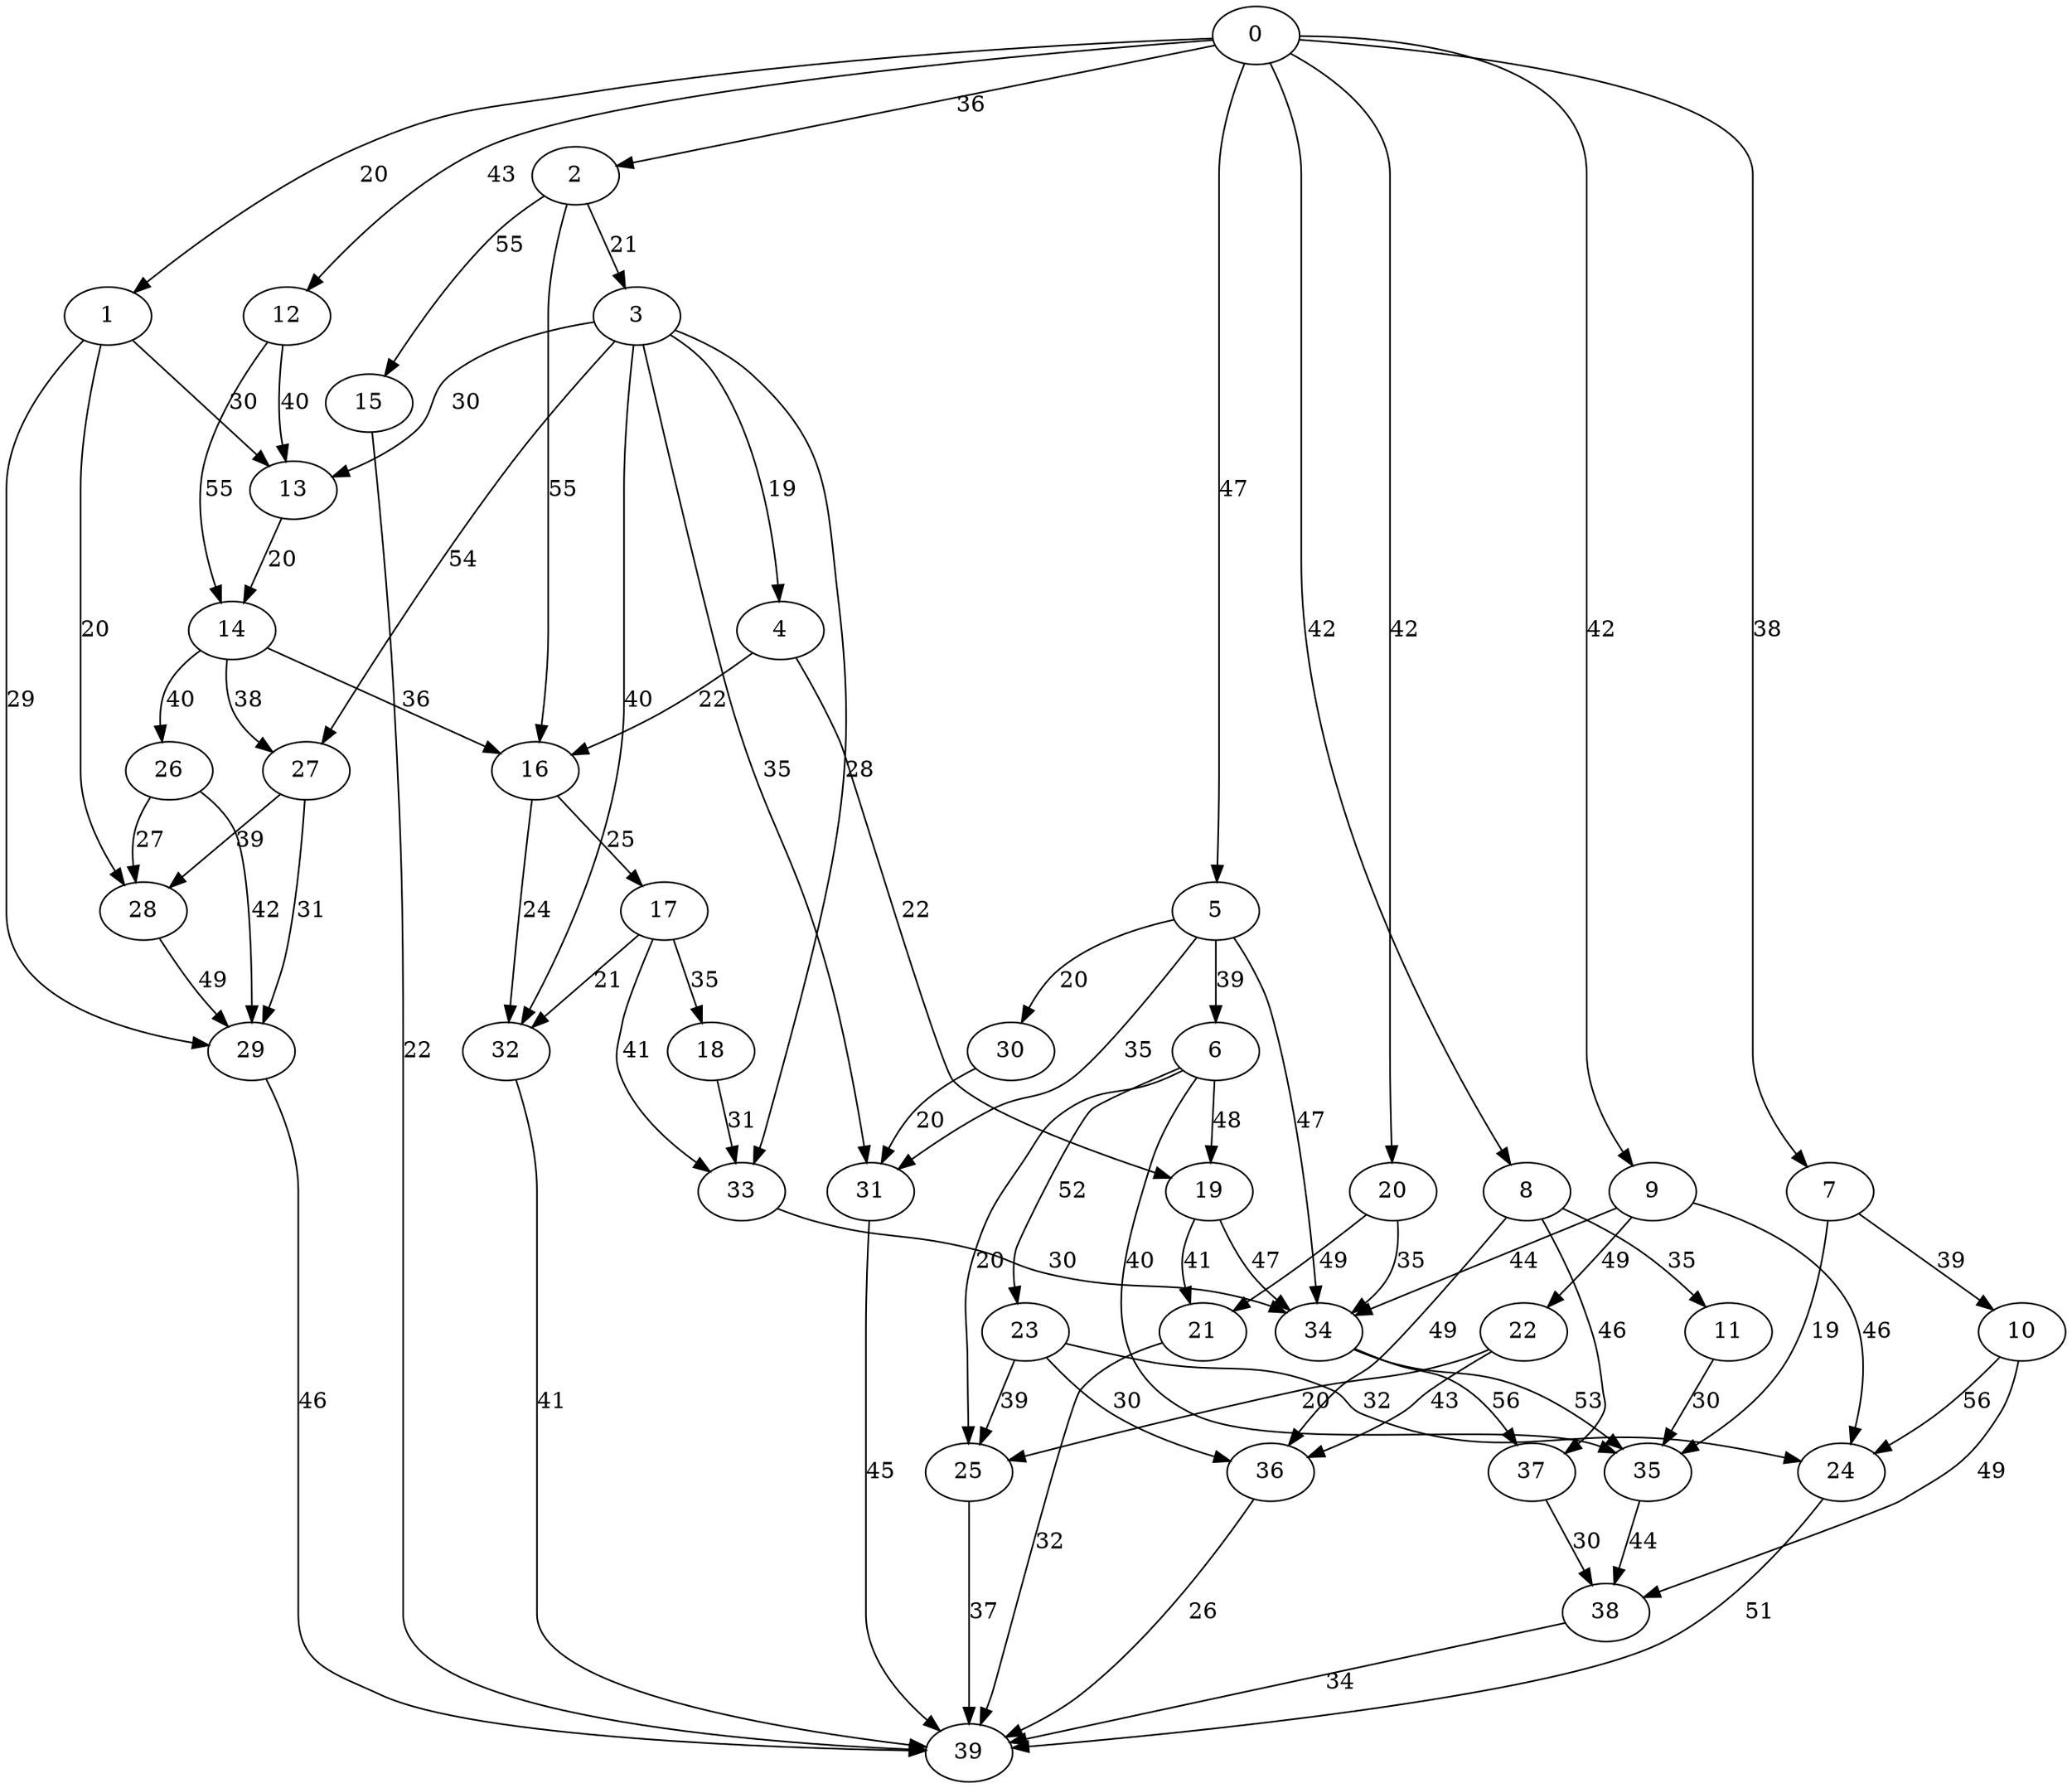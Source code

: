 digraph t40p3r7_7 {
0 -> 1 [ label = 20 ];
0 -> 2 [ label = 36 ];
0 -> 5 [ label = 47 ];
0 -> 7 [ label = 38 ];
0 -> 8 [ label = 42 ];
0 -> 9 [ label = 42 ];
0 -> 12 [ label = 43 ];
0 -> 20 [ label = 42 ];
1 -> 13 [ label = 30 ];
1 -> 28 [ label = 20 ];
1 -> 29 [ label = 29 ];
2 -> 3 [ label = 21 ];
2 -> 15 [ label = 55 ];
2 -> 16 [ label = 55 ];
3 -> 4 [ label = 19 ];
3 -> 13 [ label = 30 ];
3 -> 27 [ label = 54 ];
3 -> 31 [ label = 35 ];
3 -> 32 [ label = 40 ];
3 -> 33 [ label = 28 ];
4 -> 16 [ label = 22 ];
4 -> 19 [ label = 22 ];
5 -> 6 [ label = 39 ];
5 -> 30 [ label = 20 ];
5 -> 31 [ label = 35 ];
5 -> 34 [ label = 47 ];
6 -> 19 [ label = 48 ];
6 -> 23 [ label = 52 ];
6 -> 25 [ label = 20 ];
6 -> 35 [ label = 40 ];
7 -> 10 [ label = 39 ];
7 -> 35 [ label = 19 ];
8 -> 11 [ label = 35 ];
8 -> 36 [ label = 49 ];
8 -> 37 [ label = 46 ];
9 -> 22 [ label = 49 ];
9 -> 24 [ label = 46 ];
9 -> 34 [ label = 44 ];
10 -> 24 [ label = 56 ];
10 -> 38 [ label = 49 ];
11 -> 35 [ label = 30 ];
12 -> 13 [ label = 40 ];
12 -> 14 [ label = 55 ];
13 -> 14 [ label = 20 ];
14 -> 16 [ label = 36 ];
14 -> 26 [ label = 40 ];
14 -> 27 [ label = 38 ];
15 -> 39 [ label = 22 ];
16 -> 17 [ label = 25 ];
16 -> 32 [ label = 24 ];
17 -> 18 [ label = 35 ];
17 -> 32 [ label = 21 ];
17 -> 33 [ label = 41 ];
18 -> 33 [ label = 31 ];
19 -> 21 [ label = 41 ];
19 -> 34 [ label = 47 ];
20 -> 21 [ label = 49 ];
20 -> 34 [ label = 35 ];
21 -> 39 [ label = 32 ];
22 -> 25 [ label = 20 ];
22 -> 36 [ label = 43 ];
23 -> 24 [ label = 32 ];
23 -> 25 [ label = 39 ];
23 -> 36 [ label = 30 ];
24 -> 39 [ label = 51 ];
25 -> 39 [ label = 37 ];
26 -> 28 [ label = 27 ];
26 -> 29 [ label = 42 ];
27 -> 28 [ label = 39 ];
27 -> 29 [ label = 31 ];
28 -> 29 [ label = 49 ];
29 -> 39 [ label = 46 ];
30 -> 31 [ label = 20 ];
31 -> 39 [ label = 45 ];
32 -> 39 [ label = 41 ];
33 -> 34 [ label = 30 ];
34 -> 35 [ label = 53 ];
34 -> 37 [ label = 56 ];
35 -> 38 [ label = 44 ];
36 -> 39 [ label = 26 ];
37 -> 38 [ label = 30 ];
38 -> 39 [ label = 34 ];
 }

